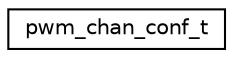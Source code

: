 digraph "Graphical Class Hierarchy"
{
 // LATEX_PDF_SIZE
  edge [fontname="Helvetica",fontsize="10",labelfontname="Helvetica",labelfontsize="10"];
  node [fontname="Helvetica",fontsize="10",shape=record];
  rankdir="LR";
  Node0 [label="pwm_chan_conf_t",height=0.2,width=0.4,color="black", fillcolor="white", style="filled",URL="$structpwm__chan__conf__t.html",tooltip="PWM channel configuration."];
}

